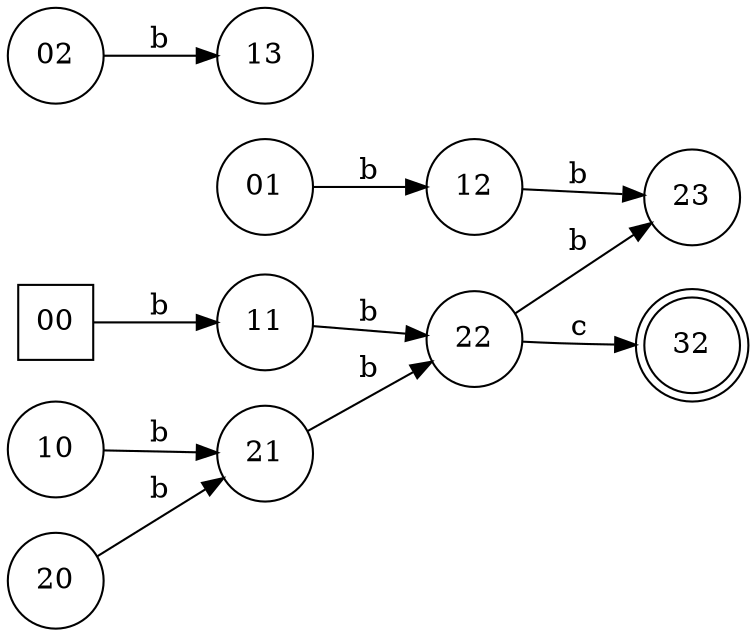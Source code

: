 digraph regex {
  node [shape="circle"];
  rankdir=LR;
  32 [shape="doublecircle"];
  00 [shape="square"];

  00 -> 11 [label=" b "];
  01 -> 12 [label=" b "];
  02 -> 13 [label=" b "];
  10 -> 21 [label=" b "];
  11 -> 22 [label=" b "];
  12 -> 23 [label=" b "];
  20 -> 21 [label=" b "];
  21 -> 22 [label=" b "];
  22 -> 23 [label=" b "];

  22 -> 32 [label=" c "];
}

